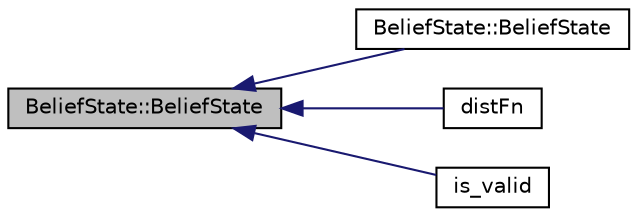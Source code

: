 digraph "BeliefState::BeliefState"
{
 // INTERACTIVE_SVG=YES
  edge [fontname="Helvetica",fontsize="10",labelfontname="Helvetica",labelfontsize="10"];
  node [fontname="Helvetica",fontsize="10",shape=record];
  rankdir="LR";
  Node1 [label="BeliefState::BeliefState",height=0.2,width=0.4,color="black", fillcolor="grey75", style="filled", fontcolor="black"];
  Node1 -> Node2 [dir="back",color="midnightblue",fontsize="10",style="solid",fontname="Helvetica"];
  Node2 [label="BeliefState::BeliefState",height=0.2,width=0.4,color="black", fillcolor="white", style="filled",URL="$d9/d6e/class_belief_state.html#ae04bf922d4c3caa190d3ceeba7ce3183",tooltip="Default Constructer. "];
  Node1 -> Node3 [dir="back",color="midnightblue",fontsize="10",style="solid",fontname="Helvetica"];
  Node3 [label="distFn",height=0.2,width=0.4,color="black", fillcolor="white", style="filled",URL="$dc/ddd/node__class_8cpp.html#a0050d14a974beff8482929047a867e06"];
  Node1 -> Node4 [dir="back",color="midnightblue",fontsize="10",style="solid",fontname="Helvetica"];
  Node4 [label="is_valid",height=0.2,width=0.4,color="black", fillcolor="white", style="filled",URL="$d4/db3/class__node_8cpp.html#a4b964e4607e4a46fd26429583ae25c58"];
}
